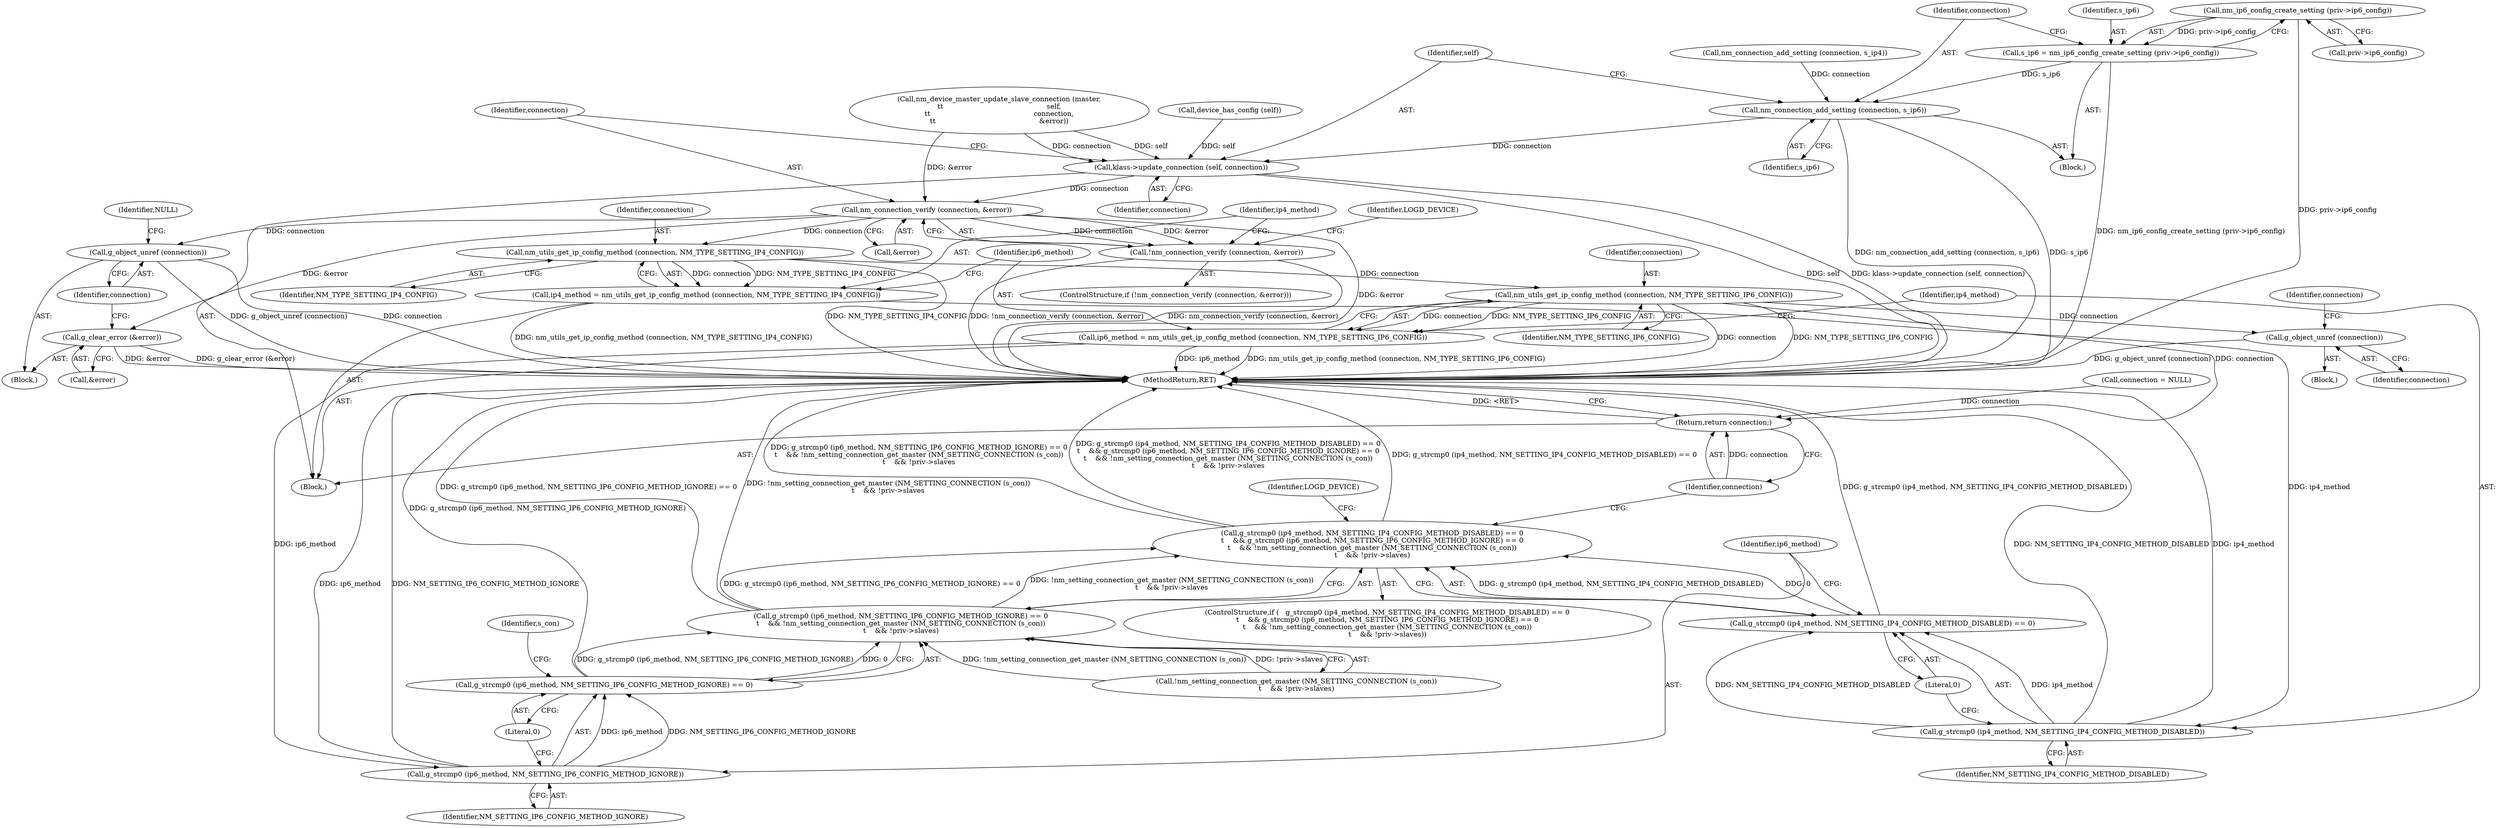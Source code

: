 digraph "0_NetworkManager_d5fc88e573fa58b93034b04d35a2454f5d28cad9@API" {
"1003050" [label="(Call,nm_ip6_config_create_setting (priv->ip6_config))"];
"1003048" [label="(Call,s_ip6 = nm_ip6_config_create_setting (priv->ip6_config))"];
"1003054" [label="(Call,nm_connection_add_setting (connection, s_ip6))"];
"1003057" [label="(Call,klass->update_connection (self, connection))"];
"1003062" [label="(Call,nm_connection_verify (connection, &error))"];
"1003061" [label="(Call,!nm_connection_verify (connection, &error))"];
"1003073" [label="(Call,g_clear_error (&error))"];
"1003076" [label="(Call,g_object_unref (connection))"];
"1003082" [label="(Call,nm_utils_get_ip_config_method (connection, NM_TYPE_SETTING_IP4_CONFIG))"];
"1003080" [label="(Call,ip4_method = nm_utils_get_ip_config_method (connection, NM_TYPE_SETTING_IP4_CONFIG))"];
"1003093" [label="(Call,g_strcmp0 (ip4_method, NM_SETTING_IP4_CONFIG_METHOD_DISABLED))"];
"1003092" [label="(Call,g_strcmp0 (ip4_method, NM_SETTING_IP4_CONFIG_METHOD_DISABLED) == 0)"];
"1003091" [label="(Call,g_strcmp0 (ip4_method, NM_SETTING_IP4_CONFIG_METHOD_DISABLED) == 0\n\t    && g_strcmp0 (ip6_method, NM_SETTING_IP6_CONFIG_METHOD_IGNORE) == 0\n\t    && !nm_setting_connection_get_master (NM_SETTING_CONNECTION (s_con))\n\t    && !priv->slaves)"];
"1003087" [label="(Call,nm_utils_get_ip_config_method (connection, NM_TYPE_SETTING_IP6_CONFIG))"];
"1003085" [label="(Call,ip6_method = nm_utils_get_ip_config_method (connection, NM_TYPE_SETTING_IP6_CONFIG))"];
"1003099" [label="(Call,g_strcmp0 (ip6_method, NM_SETTING_IP6_CONFIG_METHOD_IGNORE))"];
"1003098" [label="(Call,g_strcmp0 (ip6_method, NM_SETTING_IP6_CONFIG_METHOD_IGNORE) == 0)"];
"1003097" [label="(Call,g_strcmp0 (ip6_method, NM_SETTING_IP6_CONFIG_METHOD_IGNORE) == 0\n\t    && !nm_setting_connection_get_master (NM_SETTING_CONNECTION (s_con))\n\t    && !priv->slaves)"];
"1003116" [label="(Call,g_object_unref (connection))"];
"1003121" [label="(Return,return connection;)"];
"1003061" [label="(Call,!nm_connection_verify (connection, &error))"];
"1003098" [label="(Call,g_strcmp0 (ip6_method, NM_SETTING_IP6_CONFIG_METHOD_IGNORE) == 0)"];
"1003057" [label="(Call,klass->update_connection (self, connection))"];
"1003097" [label="(Call,g_strcmp0 (ip6_method, NM_SETTING_IP6_CONFIG_METHOD_IGNORE) == 0\n\t    && !nm_setting_connection_get_master (NM_SETTING_CONNECTION (s_con))\n\t    && !priv->slaves)"];
"1002922" [label="(Block,)"];
"1003087" [label="(Call,nm_utils_get_ip_config_method (connection, NM_TYPE_SETTING_IP6_CONFIG))"];
"1003117" [label="(Identifier,connection)"];
"1003091" [label="(Call,g_strcmp0 (ip4_method, NM_SETTING_IP4_CONFIG_METHOD_DISABLED) == 0\n\t    && g_strcmp0 (ip6_method, NM_SETTING_IP6_CONFIG_METHOD_IGNORE) == 0\n\t    && !nm_setting_connection_get_master (NM_SETTING_CONNECTION (s_con))\n\t    && !priv->slaves)"];
"1003081" [label="(Identifier,ip4_method)"];
"1003049" [label="(Identifier,s_ip6)"];
"1003082" [label="(Call,nm_utils_get_ip_config_method (connection, NM_TYPE_SETTING_IP4_CONFIG))"];
"1003060" [label="(ControlStructure,if (!nm_connection_verify (connection, &error)))"];
"1003068" [label="(Identifier,LOGD_DEVICE)"];
"1003090" [label="(ControlStructure,if (   g_strcmp0 (ip4_method, NM_SETTING_IP4_CONFIG_METHOD_DISABLED) == 0\n\t    && g_strcmp0 (ip6_method, NM_SETTING_IP6_CONFIG_METHOD_IGNORE) == 0\n\t    && !nm_setting_connection_get_master (NM_SETTING_CONNECTION (s_con))\n\t    && !priv->slaves))"];
"1003112" [label="(Block,)"];
"1003038" [label="(Block,)"];
"1003064" [label="(Call,&error)"];
"1003073" [label="(Call,g_clear_error (&error))"];
"1003092" [label="(Call,g_strcmp0 (ip4_method, NM_SETTING_IP4_CONFIG_METHOD_DISABLED) == 0)"];
"1003119" [label="(Identifier,connection)"];
"1003101" [label="(Identifier,NM_SETTING_IP6_CONFIG_METHOD_IGNORE)"];
"1003066" [label="(Block,)"];
"1003058" [label="(Identifier,self)"];
"1003096" [label="(Literal,0)"];
"1003059" [label="(Identifier,connection)"];
"1003095" [label="(Identifier,NM_SETTING_IP4_CONFIG_METHOD_DISABLED)"];
"1003054" [label="(Call,nm_connection_add_setting (connection, s_ip6))"];
"1003088" [label="(Identifier,connection)"];
"1003118" [label="(Call,connection = NULL)"];
"1003074" [label="(Call,&error)"];
"1003080" [label="(Call,ip4_method = nm_utils_get_ip_config_method (connection, NM_TYPE_SETTING_IP4_CONFIG))"];
"1003094" [label="(Identifier,ip4_method)"];
"1003122" [label="(Identifier,connection)"];
"1003093" [label="(Call,g_strcmp0 (ip4_method, NM_SETTING_IP4_CONFIG_METHOD_DISABLED))"];
"1003116" [label="(Call,g_object_unref (connection))"];
"1003100" [label="(Identifier,ip6_method)"];
"1003063" [label="(Identifier,connection)"];
"1003079" [label="(Identifier,NULL)"];
"1003089" [label="(Identifier,NM_TYPE_SETTING_IP6_CONFIG)"];
"1003050" [label="(Call,nm_ip6_config_create_setting (priv->ip6_config))"];
"1003102" [label="(Literal,0)"];
"1003062" [label="(Call,nm_connection_verify (connection, &error))"];
"1003076" [label="(Call,g_object_unref (connection))"];
"1003121" [label="(Return,return connection;)"];
"1003103" [label="(Call,!nm_setting_connection_get_master (NM_SETTING_CONNECTION (s_con))\n\t    && !priv->slaves)"];
"1003086" [label="(Identifier,ip6_method)"];
"1002961" [label="(Call,device_has_config (self))"];
"1003045" [label="(Call,nm_connection_add_setting (connection, s_ip4))"];
"1003099" [label="(Call,g_strcmp0 (ip6_method, NM_SETTING_IP6_CONFIG_METHOD_IGNORE))"];
"1003085" [label="(Call,ip6_method = nm_utils_get_ip_config_method (connection, NM_TYPE_SETTING_IP6_CONFIG))"];
"1003055" [label="(Identifier,connection)"];
"1003083" [label="(Identifier,connection)"];
"1003013" [label="(Call,nm_device_master_update_slave_connection (master,\n\t\t                                               self,\n\t\t                                               connection,\n\t\t                                               &error))"];
"1003077" [label="(Identifier,connection)"];
"1003107" [label="(Identifier,s_con)"];
"1007368" [label="(MethodReturn,RET)"];
"1003051" [label="(Call,priv->ip6_config)"];
"1003048" [label="(Call,s_ip6 = nm_ip6_config_create_setting (priv->ip6_config))"];
"1003056" [label="(Identifier,s_ip6)"];
"1003084" [label="(Identifier,NM_TYPE_SETTING_IP4_CONFIG)"];
"1003114" [label="(Identifier,LOGD_DEVICE)"];
"1003050" -> "1003048"  [label="AST: "];
"1003050" -> "1003051"  [label="CFG: "];
"1003051" -> "1003050"  [label="AST: "];
"1003048" -> "1003050"  [label="CFG: "];
"1003050" -> "1007368"  [label="DDG: priv->ip6_config"];
"1003050" -> "1003048"  [label="DDG: priv->ip6_config"];
"1003048" -> "1003038"  [label="AST: "];
"1003049" -> "1003048"  [label="AST: "];
"1003055" -> "1003048"  [label="CFG: "];
"1003048" -> "1007368"  [label="DDG: nm_ip6_config_create_setting (priv->ip6_config)"];
"1003048" -> "1003054"  [label="DDG: s_ip6"];
"1003054" -> "1003038"  [label="AST: "];
"1003054" -> "1003056"  [label="CFG: "];
"1003055" -> "1003054"  [label="AST: "];
"1003056" -> "1003054"  [label="AST: "];
"1003058" -> "1003054"  [label="CFG: "];
"1003054" -> "1007368"  [label="DDG: nm_connection_add_setting (connection, s_ip6)"];
"1003054" -> "1007368"  [label="DDG: s_ip6"];
"1003045" -> "1003054"  [label="DDG: connection"];
"1003054" -> "1003057"  [label="DDG: connection"];
"1003057" -> "1002922"  [label="AST: "];
"1003057" -> "1003059"  [label="CFG: "];
"1003058" -> "1003057"  [label="AST: "];
"1003059" -> "1003057"  [label="AST: "];
"1003063" -> "1003057"  [label="CFG: "];
"1003057" -> "1007368"  [label="DDG: self"];
"1003057" -> "1007368"  [label="DDG: klass->update_connection (self, connection)"];
"1002961" -> "1003057"  [label="DDG: self"];
"1003013" -> "1003057"  [label="DDG: self"];
"1003013" -> "1003057"  [label="DDG: connection"];
"1003057" -> "1003062"  [label="DDG: connection"];
"1003062" -> "1003061"  [label="AST: "];
"1003062" -> "1003064"  [label="CFG: "];
"1003063" -> "1003062"  [label="AST: "];
"1003064" -> "1003062"  [label="AST: "];
"1003061" -> "1003062"  [label="CFG: "];
"1003062" -> "1007368"  [label="DDG: &error"];
"1003062" -> "1003061"  [label="DDG: connection"];
"1003062" -> "1003061"  [label="DDG: &error"];
"1003013" -> "1003062"  [label="DDG: &error"];
"1003062" -> "1003073"  [label="DDG: &error"];
"1003062" -> "1003076"  [label="DDG: connection"];
"1003062" -> "1003082"  [label="DDG: connection"];
"1003061" -> "1003060"  [label="AST: "];
"1003068" -> "1003061"  [label="CFG: "];
"1003081" -> "1003061"  [label="CFG: "];
"1003061" -> "1007368"  [label="DDG: nm_connection_verify (connection, &error)"];
"1003061" -> "1007368"  [label="DDG: !nm_connection_verify (connection, &error)"];
"1003073" -> "1003066"  [label="AST: "];
"1003073" -> "1003074"  [label="CFG: "];
"1003074" -> "1003073"  [label="AST: "];
"1003077" -> "1003073"  [label="CFG: "];
"1003073" -> "1007368"  [label="DDG: g_clear_error (&error)"];
"1003073" -> "1007368"  [label="DDG: &error"];
"1003076" -> "1003066"  [label="AST: "];
"1003076" -> "1003077"  [label="CFG: "];
"1003077" -> "1003076"  [label="AST: "];
"1003079" -> "1003076"  [label="CFG: "];
"1003076" -> "1007368"  [label="DDG: g_object_unref (connection)"];
"1003076" -> "1007368"  [label="DDG: connection"];
"1003082" -> "1003080"  [label="AST: "];
"1003082" -> "1003084"  [label="CFG: "];
"1003083" -> "1003082"  [label="AST: "];
"1003084" -> "1003082"  [label="AST: "];
"1003080" -> "1003082"  [label="CFG: "];
"1003082" -> "1007368"  [label="DDG: NM_TYPE_SETTING_IP4_CONFIG"];
"1003082" -> "1003080"  [label="DDG: connection"];
"1003082" -> "1003080"  [label="DDG: NM_TYPE_SETTING_IP4_CONFIG"];
"1003082" -> "1003087"  [label="DDG: connection"];
"1003080" -> "1002922"  [label="AST: "];
"1003081" -> "1003080"  [label="AST: "];
"1003086" -> "1003080"  [label="CFG: "];
"1003080" -> "1007368"  [label="DDG: nm_utils_get_ip_config_method (connection, NM_TYPE_SETTING_IP4_CONFIG)"];
"1003080" -> "1003093"  [label="DDG: ip4_method"];
"1003093" -> "1003092"  [label="AST: "];
"1003093" -> "1003095"  [label="CFG: "];
"1003094" -> "1003093"  [label="AST: "];
"1003095" -> "1003093"  [label="AST: "];
"1003096" -> "1003093"  [label="CFG: "];
"1003093" -> "1007368"  [label="DDG: ip4_method"];
"1003093" -> "1007368"  [label="DDG: NM_SETTING_IP4_CONFIG_METHOD_DISABLED"];
"1003093" -> "1003092"  [label="DDG: ip4_method"];
"1003093" -> "1003092"  [label="DDG: NM_SETTING_IP4_CONFIG_METHOD_DISABLED"];
"1003092" -> "1003091"  [label="AST: "];
"1003092" -> "1003096"  [label="CFG: "];
"1003096" -> "1003092"  [label="AST: "];
"1003100" -> "1003092"  [label="CFG: "];
"1003091" -> "1003092"  [label="CFG: "];
"1003092" -> "1007368"  [label="DDG: g_strcmp0 (ip4_method, NM_SETTING_IP4_CONFIG_METHOD_DISABLED)"];
"1003092" -> "1003091"  [label="DDG: g_strcmp0 (ip4_method, NM_SETTING_IP4_CONFIG_METHOD_DISABLED)"];
"1003092" -> "1003091"  [label="DDG: 0"];
"1003091" -> "1003090"  [label="AST: "];
"1003091" -> "1003097"  [label="CFG: "];
"1003097" -> "1003091"  [label="AST: "];
"1003114" -> "1003091"  [label="CFG: "];
"1003122" -> "1003091"  [label="CFG: "];
"1003091" -> "1007368"  [label="DDG: g_strcmp0 (ip4_method, NM_SETTING_IP4_CONFIG_METHOD_DISABLED) == 0\n\t    && g_strcmp0 (ip6_method, NM_SETTING_IP6_CONFIG_METHOD_IGNORE) == 0\n\t    && !nm_setting_connection_get_master (NM_SETTING_CONNECTION (s_con))\n\t    && !priv->slaves"];
"1003091" -> "1007368"  [label="DDG: g_strcmp0 (ip4_method, NM_SETTING_IP4_CONFIG_METHOD_DISABLED) == 0"];
"1003091" -> "1007368"  [label="DDG: g_strcmp0 (ip6_method, NM_SETTING_IP6_CONFIG_METHOD_IGNORE) == 0\n\t    && !nm_setting_connection_get_master (NM_SETTING_CONNECTION (s_con))\n\t    && !priv->slaves"];
"1003097" -> "1003091"  [label="DDG: g_strcmp0 (ip6_method, NM_SETTING_IP6_CONFIG_METHOD_IGNORE) == 0"];
"1003097" -> "1003091"  [label="DDG: !nm_setting_connection_get_master (NM_SETTING_CONNECTION (s_con))\n\t    && !priv->slaves"];
"1003087" -> "1003085"  [label="AST: "];
"1003087" -> "1003089"  [label="CFG: "];
"1003088" -> "1003087"  [label="AST: "];
"1003089" -> "1003087"  [label="AST: "];
"1003085" -> "1003087"  [label="CFG: "];
"1003087" -> "1007368"  [label="DDG: NM_TYPE_SETTING_IP6_CONFIG"];
"1003087" -> "1007368"  [label="DDG: connection"];
"1003087" -> "1003085"  [label="DDG: connection"];
"1003087" -> "1003085"  [label="DDG: NM_TYPE_SETTING_IP6_CONFIG"];
"1003087" -> "1003116"  [label="DDG: connection"];
"1003087" -> "1003121"  [label="DDG: connection"];
"1003085" -> "1002922"  [label="AST: "];
"1003086" -> "1003085"  [label="AST: "];
"1003094" -> "1003085"  [label="CFG: "];
"1003085" -> "1007368"  [label="DDG: nm_utils_get_ip_config_method (connection, NM_TYPE_SETTING_IP6_CONFIG)"];
"1003085" -> "1007368"  [label="DDG: ip6_method"];
"1003085" -> "1003099"  [label="DDG: ip6_method"];
"1003099" -> "1003098"  [label="AST: "];
"1003099" -> "1003101"  [label="CFG: "];
"1003100" -> "1003099"  [label="AST: "];
"1003101" -> "1003099"  [label="AST: "];
"1003102" -> "1003099"  [label="CFG: "];
"1003099" -> "1007368"  [label="DDG: NM_SETTING_IP6_CONFIG_METHOD_IGNORE"];
"1003099" -> "1007368"  [label="DDG: ip6_method"];
"1003099" -> "1003098"  [label="DDG: ip6_method"];
"1003099" -> "1003098"  [label="DDG: NM_SETTING_IP6_CONFIG_METHOD_IGNORE"];
"1003098" -> "1003097"  [label="AST: "];
"1003098" -> "1003102"  [label="CFG: "];
"1003102" -> "1003098"  [label="AST: "];
"1003107" -> "1003098"  [label="CFG: "];
"1003097" -> "1003098"  [label="CFG: "];
"1003098" -> "1007368"  [label="DDG: g_strcmp0 (ip6_method, NM_SETTING_IP6_CONFIG_METHOD_IGNORE)"];
"1003098" -> "1003097"  [label="DDG: g_strcmp0 (ip6_method, NM_SETTING_IP6_CONFIG_METHOD_IGNORE)"];
"1003098" -> "1003097"  [label="DDG: 0"];
"1003097" -> "1003103"  [label="CFG: "];
"1003103" -> "1003097"  [label="AST: "];
"1003097" -> "1007368"  [label="DDG: g_strcmp0 (ip6_method, NM_SETTING_IP6_CONFIG_METHOD_IGNORE) == 0"];
"1003097" -> "1007368"  [label="DDG: !nm_setting_connection_get_master (NM_SETTING_CONNECTION (s_con))\n\t    && !priv->slaves"];
"1003103" -> "1003097"  [label="DDG: !nm_setting_connection_get_master (NM_SETTING_CONNECTION (s_con))"];
"1003103" -> "1003097"  [label="DDG: !priv->slaves"];
"1003116" -> "1003112"  [label="AST: "];
"1003116" -> "1003117"  [label="CFG: "];
"1003117" -> "1003116"  [label="AST: "];
"1003119" -> "1003116"  [label="CFG: "];
"1003116" -> "1007368"  [label="DDG: g_object_unref (connection)"];
"1003121" -> "1002922"  [label="AST: "];
"1003121" -> "1003122"  [label="CFG: "];
"1003122" -> "1003121"  [label="AST: "];
"1007368" -> "1003121"  [label="CFG: "];
"1003121" -> "1007368"  [label="DDG: <RET>"];
"1003122" -> "1003121"  [label="DDG: connection"];
"1003118" -> "1003121"  [label="DDG: connection"];
}
